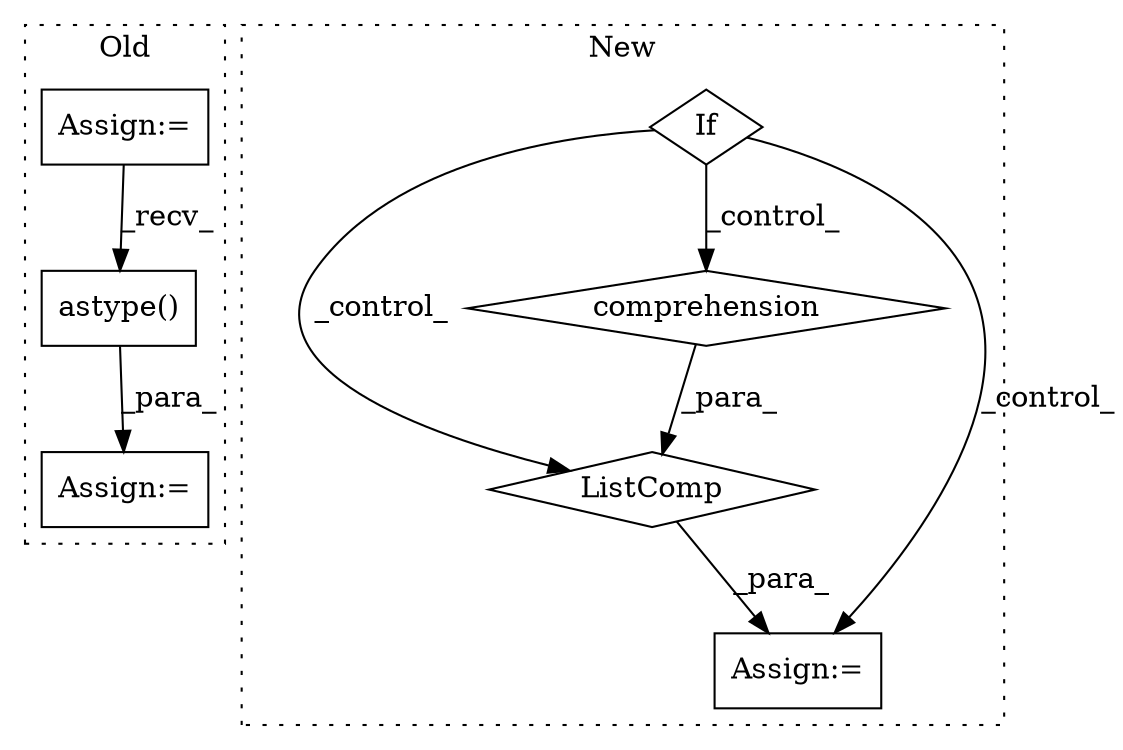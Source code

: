digraph G {
subgraph cluster0 {
1 [label="astype()" a="75" s="632,669" l="34,1" shape="box"];
4 [label="Assign:=" a="68" s="629" l="3" shape="box"];
5 [label="Assign:=" a="68" s="455" l="3" shape="box"];
label = "Old";
style="dotted";
}
subgraph cluster1 {
2 [label="ListComp" a="106" s="811" l="30" shape="diamond"];
3 [label="comprehension" a="45" s="825" l="3" shape="diamond"];
6 [label="Assign:=" a="68" s="807" l="3" shape="box"];
7 [label="If" a="96" s="669" l="3" shape="diamond"];
label = "New";
style="dotted";
}
1 -> 4 [label="_para_"];
2 -> 6 [label="_para_"];
3 -> 2 [label="_para_"];
5 -> 1 [label="_recv_"];
7 -> 2 [label="_control_"];
7 -> 3 [label="_control_"];
7 -> 6 [label="_control_"];
}